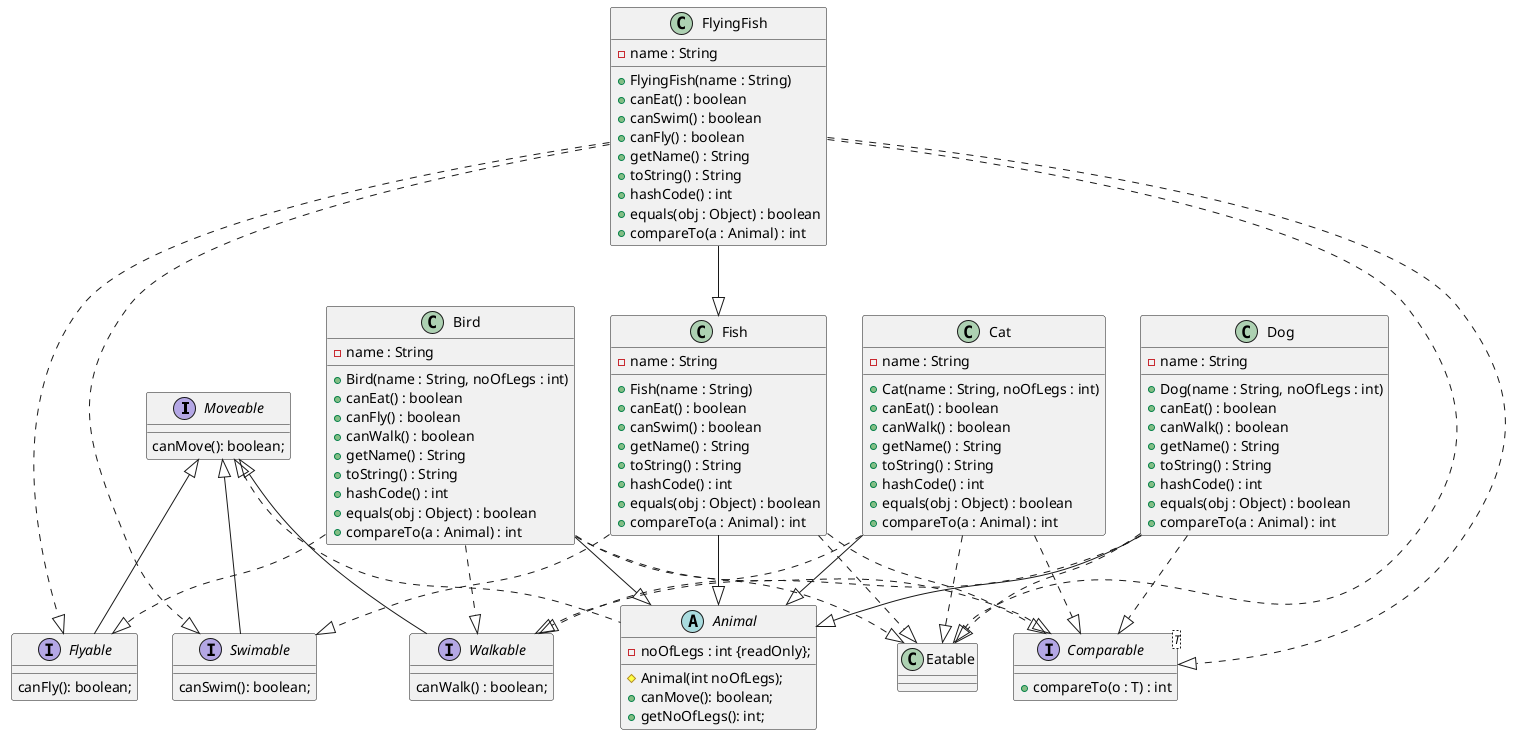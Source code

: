 @startuml

interface Moveable {
  canMove(): boolean;
}

 abstract class Animal implements Moveable {
  - noOfLegs : int {readOnly};
  # Animal(int noOfLegs);
  + canMove(): boolean;
  + getNoOfLegs(): int;
}

interface Flyable extends Moveable {
  canFly(): boolean;
}

interface Swimable extends Moveable {
  canSwim(): boolean;
}

interface Walkable extends Moveable {
  canWalk() : boolean;
}

interface Comparable<T> {
  +compareTo(o : T) : int
}

class Bird {
  -name : String
  +Bird(name : String, noOfLegs : int)
  +canEat() : boolean
  +canFly() : boolean
  +canWalk() : boolean
  +getName() : String
  +toString() : String
  +hashCode() : int
  +equals(obj : Object) : boolean
  +compareTo(a : Animal) : int
}

Bird --|> Animal
Bird ..|> Comparable
Bird ..|> Walkable
Bird ..|> Flyable
Bird ..|> Eatable

class Cat {
  -name : String
  +Cat(name : String, noOfLegs : int)
  +canEat() : boolean
  +canWalk() : boolean
  +getName() : String
  +toString() : String
  +hashCode() : int
  +equals(obj : Object) : boolean
  +compareTo(a : Animal) : int
}

Cat --|> Animal
Cat ..|> Comparable
Cat ..|> Walkable
Cat ..|> Eatable

class Dog {
  -name : String
  +Dog(name : String, noOfLegs : int)
  +canEat() : boolean
  +canWalk() : boolean
  +getName() : String
  +toString() : String
  +hashCode() : int
  +equals(obj : Object) : boolean
  +compareTo(a : Animal) : int
}

Dog --|> Animal
Dog ..|> Comparable
Dog ..|> Walkable
Dog ..|> Eatable

class Fish {
  -name : String
  +Fish(name : String)
  +canEat() : boolean
  +canSwim() : boolean
  +getName() : String
  +toString() : String
  +hashCode() : int
  +equals(obj : Object) : boolean
  +compareTo(a : Animal) : int
}

Fish --|> Animal
Fish ..|> Comparable
Fish ..|> Swimable
Fish ..|> Eatable

class FlyingFish {
  -name : String
  +FlyingFish(name : String)
  +canEat() : boolean
  +canSwim() : boolean
  +canFly() : boolean
  +getName() : String
  +toString() : String
  +hashCode() : int
  +equals(obj : Object) : boolean
  +compareTo(a : Animal) : int
}

FlyingFish --|> Fish
FlyingFish ..|> Comparable
FlyingFish ..|> Swimable
FlyingFish ..|> Flyable
FlyingFish ..|> Eatable


@enduml